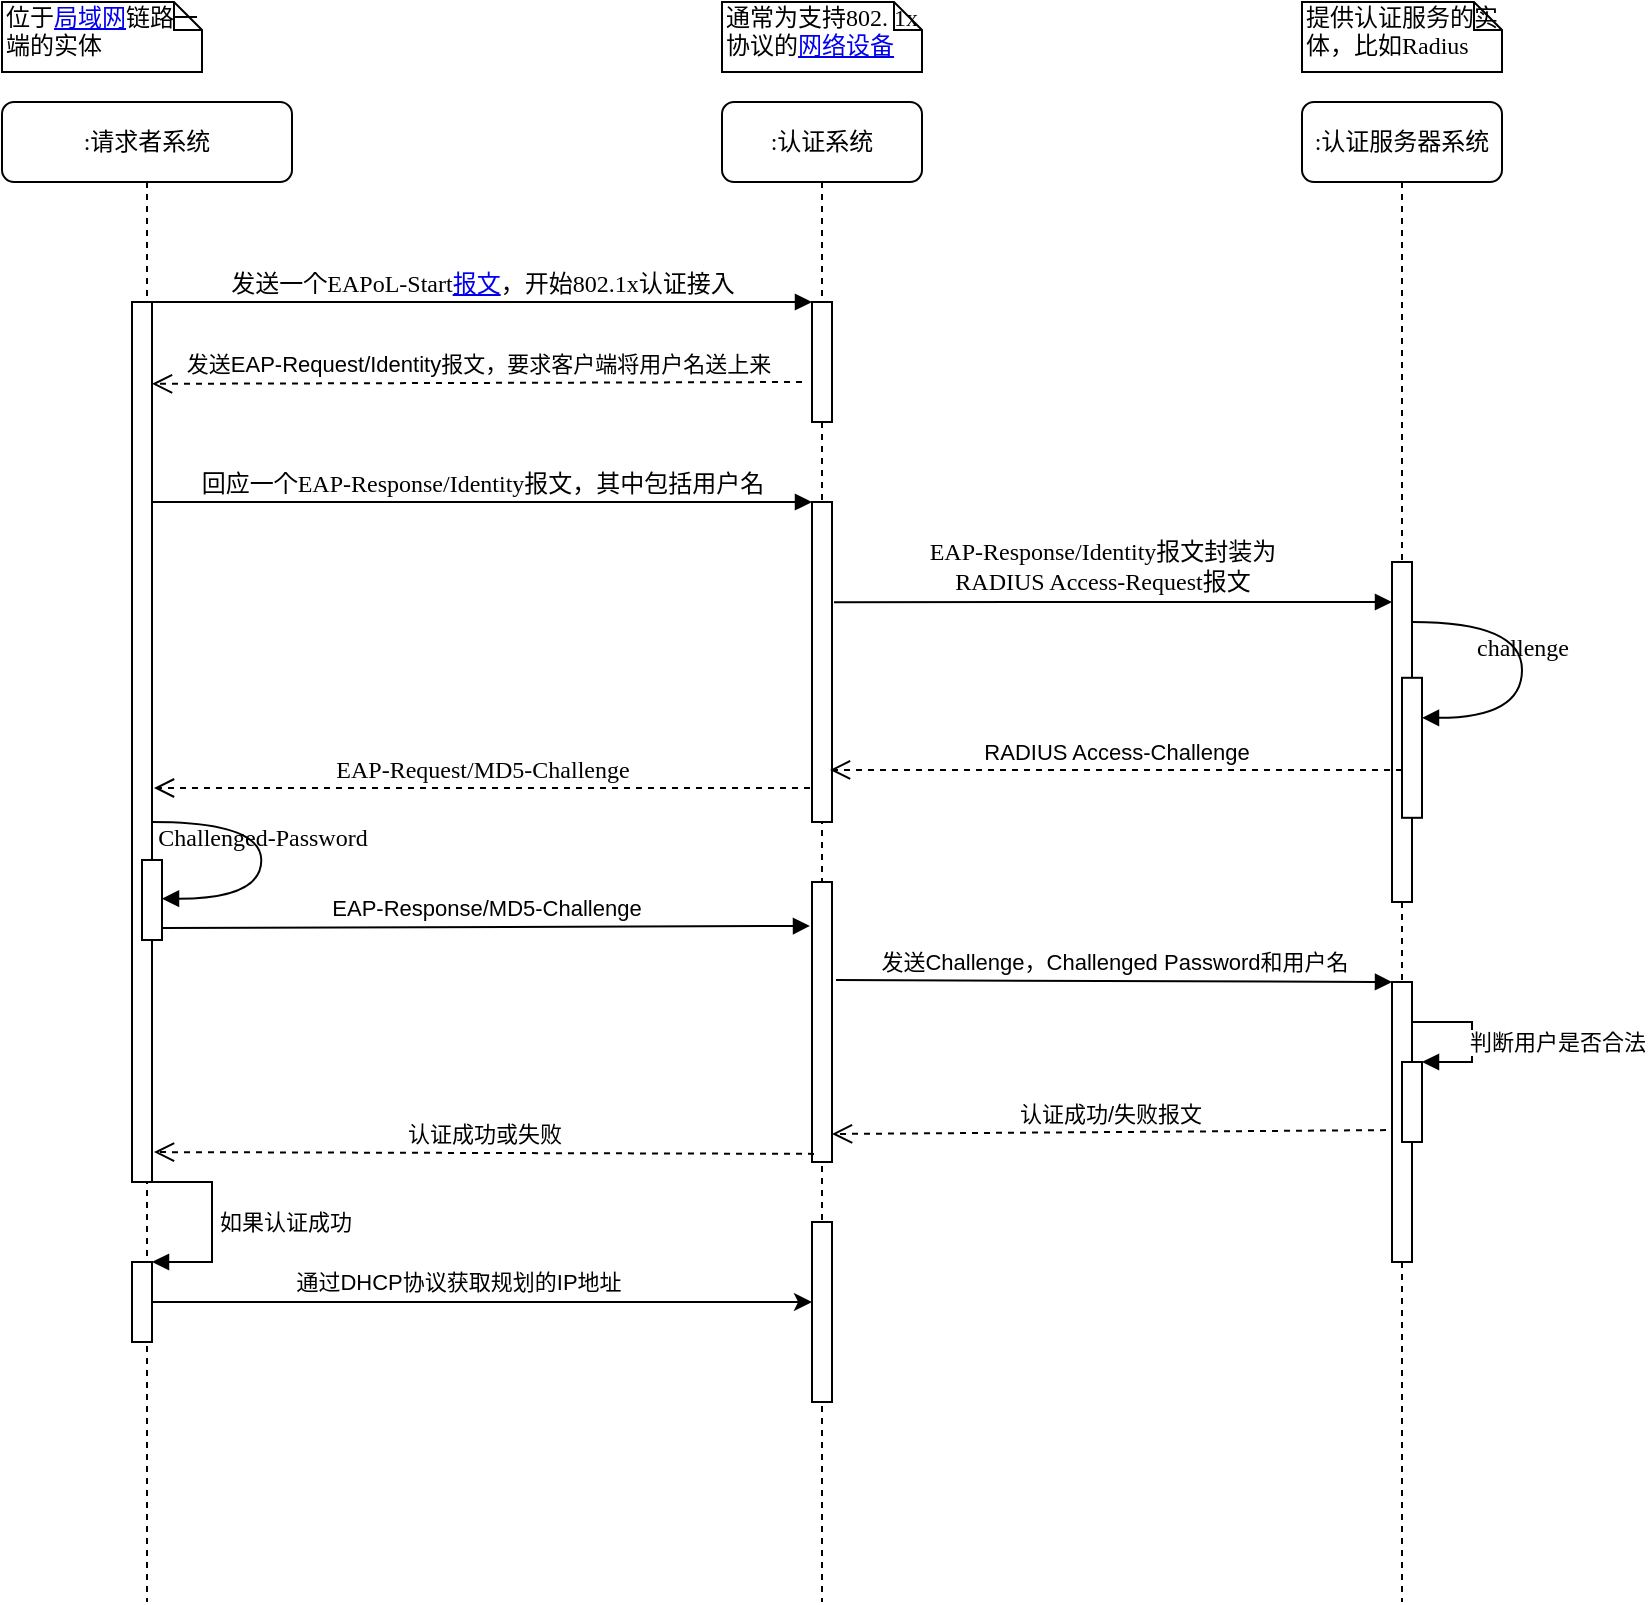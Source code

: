 <mxfile version="14.6.6" type="github">
  <diagram name="Page-1" id="13e1069c-82ec-6db2-03f1-153e76fe0fe0">
    <mxGraphModel dx="1367" dy="680" grid="1" gridSize="10" guides="1" tooltips="1" connect="1" arrows="1" fold="1" page="1" pageScale="1" pageWidth="1100" pageHeight="850" background="#ffffff" math="0" shadow="0">
      <root>
        <mxCell id="0" />
        <mxCell id="1" parent="0" />
        <mxCell id="7baba1c4bc27f4b0-2" value=":认证系统" style="shape=umlLifeline;perimeter=lifelinePerimeter;whiteSpace=wrap;html=1;container=1;collapsible=0;recursiveResize=0;outlineConnect=0;rounded=1;shadow=0;comic=0;labelBackgroundColor=none;strokeWidth=1;fontFamily=Verdana;fontSize=12;align=center;" parent="1" vertex="1">
          <mxGeometry x="460" y="80" width="100" height="750" as="geometry" />
        </mxCell>
        <mxCell id="7baba1c4bc27f4b0-10" value="" style="html=1;points=[];perimeter=orthogonalPerimeter;rounded=0;shadow=0;comic=0;labelBackgroundColor=none;strokeWidth=1;fontFamily=Verdana;fontSize=12;align=center;" parent="7baba1c4bc27f4b0-2" vertex="1">
          <mxGeometry x="45" y="100" width="10" height="60" as="geometry" />
        </mxCell>
        <mxCell id="7baba1c4bc27f4b0-22" value="" style="html=1;points=[];perimeter=orthogonalPerimeter;rounded=0;shadow=0;comic=0;labelBackgroundColor=none;strokeWidth=1;fontFamily=Verdana;fontSize=12;align=center;" parent="7baba1c4bc27f4b0-2" vertex="1">
          <mxGeometry x="45" y="200" width="10" height="160" as="geometry" />
        </mxCell>
        <mxCell id="Eh_B3KTSV3emwL2XMp4S-7" value="" style="html=1;points=[];perimeter=orthogonalPerimeter;rounded=0;shadow=0;comic=0;labelBackgroundColor=none;strokeWidth=1;fontFamily=Verdana;fontSize=12;align=center;" vertex="1" parent="7baba1c4bc27f4b0-2">
          <mxGeometry x="45" y="390" width="10" height="140" as="geometry" />
        </mxCell>
        <mxCell id="Eh_B3KTSV3emwL2XMp4S-23" value="" style="html=1;points=[];perimeter=orthogonalPerimeter;" vertex="1" parent="7baba1c4bc27f4b0-2">
          <mxGeometry x="45" y="560" width="10" height="90" as="geometry" />
        </mxCell>
        <mxCell id="7baba1c4bc27f4b0-3" value=":认证服务器系统" style="shape=umlLifeline;perimeter=lifelinePerimeter;whiteSpace=wrap;html=1;container=1;collapsible=0;recursiveResize=0;outlineConnect=0;rounded=1;shadow=0;comic=0;labelBackgroundColor=none;strokeWidth=1;fontFamily=Verdana;fontSize=12;align=center;" parent="1" vertex="1">
          <mxGeometry x="750" y="80" width="100" height="750" as="geometry" />
        </mxCell>
        <mxCell id="7baba1c4bc27f4b0-13" value="" style="html=1;points=[];perimeter=orthogonalPerimeter;rounded=0;shadow=0;comic=0;labelBackgroundColor=none;strokeWidth=1;fontFamily=Verdana;fontSize=12;align=center;" parent="7baba1c4bc27f4b0-3" vertex="1">
          <mxGeometry x="45" y="230" width="10" height="170" as="geometry" />
        </mxCell>
        <mxCell id="Eh_B3KTSV3emwL2XMp4S-14" value="" style="html=1;points=[];perimeter=orthogonalPerimeter;" vertex="1" parent="7baba1c4bc27f4b0-3">
          <mxGeometry x="45" y="440" width="10" height="140" as="geometry" />
        </mxCell>
        <mxCell id="Eh_B3KTSV3emwL2XMp4S-17" value="" style="html=1;points=[];perimeter=orthogonalPerimeter;" vertex="1" parent="7baba1c4bc27f4b0-3">
          <mxGeometry x="50" y="480" width="10" height="40" as="geometry" />
        </mxCell>
        <mxCell id="Eh_B3KTSV3emwL2XMp4S-18" value="判断用户是否合法" style="edgeStyle=orthogonalEdgeStyle;html=1;align=left;spacingLeft=2;endArrow=block;rounded=0;entryX=1;entryY=0;" edge="1" target="Eh_B3KTSV3emwL2XMp4S-17" parent="7baba1c4bc27f4b0-3">
          <mxGeometry x="0.067" y="-5" relative="1" as="geometry">
            <mxPoint x="55" y="460" as="sourcePoint" />
            <Array as="points">
              <mxPoint x="85" y="460" />
            </Array>
            <mxPoint as="offset" />
          </mxGeometry>
        </mxCell>
        <mxCell id="7baba1c4bc27f4b0-8" value=":请求者系统" style="shape=umlLifeline;perimeter=lifelinePerimeter;whiteSpace=wrap;html=1;container=1;collapsible=0;recursiveResize=0;outlineConnect=0;rounded=1;shadow=0;comic=0;labelBackgroundColor=none;strokeWidth=1;fontFamily=Verdana;fontSize=12;align=center;" parent="1" vertex="1">
          <mxGeometry x="100" y="80" width="145" height="750" as="geometry" />
        </mxCell>
        <mxCell id="7baba1c4bc27f4b0-9" value="" style="html=1;points=[];perimeter=orthogonalPerimeter;rounded=0;shadow=0;comic=0;labelBackgroundColor=none;strokeWidth=1;fontFamily=Verdana;fontSize=12;align=center;" parent="7baba1c4bc27f4b0-8" vertex="1">
          <mxGeometry x="65" y="100" width="10" height="440" as="geometry" />
        </mxCell>
        <mxCell id="7baba1c4bc27f4b0-39" value="&lt;div&gt;Challenged-Password&lt;/div&gt;" style="html=1;verticalAlign=bottom;endArrow=block;labelBackgroundColor=none;fontFamily=Verdana;fontSize=12;elbow=vertical;edgeStyle=orthogonalEdgeStyle;curved=1;entryX=1;entryY=0.286;entryPerimeter=0;exitX=1.038;exitY=0.345;exitPerimeter=0;" parent="7baba1c4bc27f4b0-8" edge="1">
          <mxGeometry relative="1" as="geometry">
            <mxPoint x="75.003" y="360" as="sourcePoint" />
            <mxPoint x="80.003" y="398.333" as="targetPoint" />
            <Array as="points">
              <mxPoint x="129.67" y="360" />
              <mxPoint x="129.67" y="398" />
            </Array>
          </mxGeometry>
        </mxCell>
        <mxCell id="7baba1c4bc27f4b0-37" value="" style="html=1;points=[];perimeter=orthogonalPerimeter;rounded=0;shadow=0;comic=0;labelBackgroundColor=none;strokeWidth=1;fontFamily=Verdana;fontSize=12;align=center;" parent="7baba1c4bc27f4b0-8" vertex="1">
          <mxGeometry x="70" y="379" width="10" height="40" as="geometry" />
        </mxCell>
        <mxCell id="Eh_B3KTSV3emwL2XMp4S-20" value="" style="html=1;points=[];perimeter=orthogonalPerimeter;" vertex="1" parent="7baba1c4bc27f4b0-8">
          <mxGeometry x="65" y="580" width="10" height="40" as="geometry" />
        </mxCell>
        <mxCell id="Eh_B3KTSV3emwL2XMp4S-21" value="如果认证成功" style="edgeStyle=orthogonalEdgeStyle;html=1;align=left;spacingLeft=2;endArrow=block;rounded=0;entryX=1;entryY=0;" edge="1" target="Eh_B3KTSV3emwL2XMp4S-20" parent="7baba1c4bc27f4b0-8">
          <mxGeometry relative="1" as="geometry">
            <mxPoint x="75" y="540" as="sourcePoint" />
            <Array as="points">
              <mxPoint x="105" y="540" />
            </Array>
          </mxGeometry>
        </mxCell>
        <mxCell id="7baba1c4bc27f4b0-23" value="回应一个EAP-Response/Identity报文，其中包括用户名" style="html=1;verticalAlign=bottom;endArrow=block;entryX=0;entryY=0;labelBackgroundColor=none;fontFamily=Verdana;fontSize=12;" parent="1" source="7baba1c4bc27f4b0-9" target="7baba1c4bc27f4b0-22" edge="1">
          <mxGeometry relative="1" as="geometry">
            <mxPoint x="510" y="420" as="sourcePoint" />
          </mxGeometry>
        </mxCell>
        <mxCell id="7baba1c4bc27f4b0-30" value="EAP-Request/MD5-Challenge" style="html=1;verticalAlign=bottom;endArrow=open;dashed=1;endSize=8;labelBackgroundColor=none;fontFamily=Verdana;fontSize=12;edgeStyle=elbowEdgeStyle;elbow=vertical;exitX=-0.1;exitY=0.894;exitDx=0;exitDy=0;exitPerimeter=0;entryX=1.1;entryY=0.552;entryDx=0;entryDy=0;entryPerimeter=0;" parent="1" source="7baba1c4bc27f4b0-22" target="7baba1c4bc27f4b0-9" edge="1">
          <mxGeometry relative="1" as="geometry">
            <mxPoint x="800" y="626" as="targetPoint" />
            <Array as="points" />
          </mxGeometry>
        </mxCell>
        <mxCell id="7baba1c4bc27f4b0-11" value="发送一个EAPoL-Start&lt;a target=&quot;_blank&quot; href=&quot;https://baike.baidu.com/item/%E6%8A%A5%E6%96%87&quot;&gt;报文&lt;/a&gt;，开始802.1x认证接入" style="html=1;verticalAlign=bottom;endArrow=block;entryX=0;entryY=0;labelBackgroundColor=none;fontFamily=Verdana;fontSize=12;edgeStyle=elbowEdgeStyle;elbow=vertical;" parent="1" source="7baba1c4bc27f4b0-9" target="7baba1c4bc27f4b0-10" edge="1">
          <mxGeometry relative="1" as="geometry">
            <mxPoint x="220" y="190" as="sourcePoint" />
          </mxGeometry>
        </mxCell>
        <mxCell id="7baba1c4bc27f4b0-14" value="&lt;div&gt;EAP-Response/Identity报文封装为&lt;/div&gt;&lt;div&gt;RADIUS Access-Request报文&lt;/div&gt;" style="html=1;verticalAlign=bottom;endArrow=block;labelBackgroundColor=none;fontFamily=Verdana;fontSize=12;edgeStyle=elbowEdgeStyle;elbow=vertical;exitX=1.1;exitY=0.313;exitDx=0;exitDy=0;exitPerimeter=0;entryX=0;entryY=0.112;entryDx=0;entryDy=0;entryPerimeter=0;" parent="1" source="7baba1c4bc27f4b0-22" target="7baba1c4bc27f4b0-13" edge="1">
          <mxGeometry x="-0.043" y="1" relative="1" as="geometry">
            <mxPoint x="520" y="300" as="sourcePoint" />
            <mxPoint x="780" y="315" as="targetPoint" />
            <Array as="points">
              <mxPoint x="640" y="330" />
              <mxPoint x="660" y="315" />
            </Array>
            <mxPoint as="offset" />
          </mxGeometry>
        </mxCell>
        <mxCell id="7baba1c4bc27f4b0-34" value="" style="html=1;points=[];perimeter=orthogonalPerimeter;rounded=0;shadow=0;comic=0;labelBackgroundColor=none;strokeWidth=1;fontFamily=Verdana;fontSize=12;align=center;" parent="1" vertex="1">
          <mxGeometry x="800" y="367.9" width="10" height="70" as="geometry" />
        </mxCell>
        <mxCell id="7baba1c4bc27f4b0-35" value="challenge" style="html=1;verticalAlign=bottom;endArrow=block;labelBackgroundColor=none;fontFamily=Verdana;fontSize=12;elbow=vertical;edgeStyle=orthogonalEdgeStyle;curved=1;entryX=1;entryY=0.286;entryPerimeter=0;exitX=1.038;exitY=0.345;exitPerimeter=0;" parent="1" target="7baba1c4bc27f4b0-34" edge="1">
          <mxGeometry relative="1" as="geometry">
            <mxPoint x="805.38" y="340" as="sourcePoint" />
            <mxPoint x="805" y="287.9" as="targetPoint" />
            <Array as="points">
              <mxPoint x="860" y="339.95" />
              <mxPoint x="860" y="387.95" />
            </Array>
          </mxGeometry>
        </mxCell>
        <mxCell id="7baba1c4bc27f4b0-40" value="位于&lt;a target=&quot;_blank&quot; href=&quot;https://baike.baidu.com/item/%E5%B1%80%E5%9F%9F%E7%BD%91&quot;&gt;局域网&lt;/a&gt;链路一端的实体" style="shape=note;whiteSpace=wrap;html=1;size=14;verticalAlign=top;align=left;spacingTop=-6;rounded=0;shadow=0;comic=0;labelBackgroundColor=none;strokeWidth=1;fontFamily=Verdana;fontSize=12" parent="1" vertex="1">
          <mxGeometry x="100" y="30" width="100" height="35" as="geometry" />
        </mxCell>
        <mxCell id="7baba1c4bc27f4b0-41" value="通常为支持802. 1x协议的&lt;a target=&quot;_blank&quot; href=&quot;https://baike.baidu.com/item/%E7%BD%91%E7%BB%9C%E8%AE%BE%E5%A4%87&quot;&gt;网络设备&lt;/a&gt;" style="shape=note;whiteSpace=wrap;html=1;size=14;verticalAlign=top;align=left;spacingTop=-6;rounded=0;shadow=0;comic=0;labelBackgroundColor=none;strokeWidth=1;fontFamily=Verdana;fontSize=12" parent="1" vertex="1">
          <mxGeometry x="460" y="30" width="100" height="35" as="geometry" />
        </mxCell>
        <mxCell id="7baba1c4bc27f4b0-42" value="提供认证服务的实体，比如Radius" style="shape=note;whiteSpace=wrap;html=1;size=14;verticalAlign=top;align=left;spacingTop=-6;rounded=0;shadow=0;comic=0;labelBackgroundColor=none;strokeWidth=1;fontFamily=Verdana;fontSize=12" parent="1" vertex="1">
          <mxGeometry x="750" y="30" width="100" height="35" as="geometry" />
        </mxCell>
        <mxCell id="Eh_B3KTSV3emwL2XMp4S-3" value="发送EAP-Request/Identity报文，要求客户端将用户名送上来" style="html=1;verticalAlign=bottom;endArrow=open;dashed=1;endSize=8;entryX=1;entryY=0.093;entryDx=0;entryDy=0;entryPerimeter=0;" edge="1" parent="1" target="7baba1c4bc27f4b0-9">
          <mxGeometry relative="1" as="geometry">
            <mxPoint x="500" y="220" as="sourcePoint" />
            <mxPoint x="156" y="220" as="targetPoint" />
          </mxGeometry>
        </mxCell>
        <mxCell id="Eh_B3KTSV3emwL2XMp4S-5" value="RADIUS Access-Challenge" style="html=1;verticalAlign=bottom;endArrow=open;dashed=1;endSize=8;entryX=0.9;entryY=0.786;entryDx=0;entryDy=0;entryPerimeter=0;" edge="1" parent="1">
          <mxGeometry relative="1" as="geometry">
            <mxPoint x="800" y="413.95" as="sourcePoint" />
            <mxPoint x="514" y="413.99" as="targetPoint" />
          </mxGeometry>
        </mxCell>
        <mxCell id="Eh_B3KTSV3emwL2XMp4S-10" value="EAP-Response/MD5-Challenge" style="html=1;verticalAlign=bottom;endArrow=block;exitX=1;exitY=0.85;exitDx=0;exitDy=0;exitPerimeter=0;entryX=-0.1;entryY=0.157;entryDx=0;entryDy=0;entryPerimeter=0;" edge="1" parent="1" source="7baba1c4bc27f4b0-37" target="Eh_B3KTSV3emwL2XMp4S-7">
          <mxGeometry width="80" relative="1" as="geometry">
            <mxPoint x="250" y="600" as="sourcePoint" />
            <mxPoint x="500" y="489" as="targetPoint" />
          </mxGeometry>
        </mxCell>
        <mxCell id="Eh_B3KTSV3emwL2XMp4S-15" value="发送Challenge，Challenged Password和用户名" style="html=1;verticalAlign=bottom;endArrow=block;entryX=0;entryY=0;exitX=1.2;exitY=0.35;exitDx=0;exitDy=0;exitPerimeter=0;" edge="1" target="Eh_B3KTSV3emwL2XMp4S-14" parent="1" source="Eh_B3KTSV3emwL2XMp4S-7">
          <mxGeometry relative="1" as="geometry">
            <mxPoint x="725" y="520" as="sourcePoint" />
          </mxGeometry>
        </mxCell>
        <mxCell id="Eh_B3KTSV3emwL2XMp4S-16" value="认证成功/失败报文" style="html=1;verticalAlign=bottom;endArrow=open;dashed=1;endSize=8;exitX=-0.3;exitY=0.529;entryX=1;entryY=0.9;entryDx=0;entryDy=0;entryPerimeter=0;exitDx=0;exitDy=0;exitPerimeter=0;" edge="1" source="Eh_B3KTSV3emwL2XMp4S-14" parent="1" target="Eh_B3KTSV3emwL2XMp4S-7">
          <mxGeometry relative="1" as="geometry">
            <mxPoint x="725" y="596" as="targetPoint" />
          </mxGeometry>
        </mxCell>
        <mxCell id="Eh_B3KTSV3emwL2XMp4S-19" value="认证成功或失败" style="html=1;verticalAlign=bottom;endArrow=open;dashed=1;endSize=8;exitX=0.1;exitY=0.971;exitDx=0;exitDy=0;exitPerimeter=0;entryX=1.1;entryY=0.966;entryDx=0;entryDy=0;entryPerimeter=0;" edge="1" parent="1" source="Eh_B3KTSV3emwL2XMp4S-7" target="7baba1c4bc27f4b0-9">
          <mxGeometry relative="1" as="geometry">
            <mxPoint x="500" y="600" as="sourcePoint" />
            <mxPoint x="420" y="600" as="targetPoint" />
          </mxGeometry>
        </mxCell>
        <mxCell id="Eh_B3KTSV3emwL2XMp4S-24" value="" style="edgeStyle=orthogonalEdgeStyle;rounded=0;orthogonalLoop=1;jettySize=auto;html=1;" edge="1" parent="1" source="Eh_B3KTSV3emwL2XMp4S-20" target="Eh_B3KTSV3emwL2XMp4S-23">
          <mxGeometry relative="1" as="geometry">
            <Array as="points">
              <mxPoint x="420" y="680" />
              <mxPoint x="420" y="680" />
            </Array>
          </mxGeometry>
        </mxCell>
        <mxCell id="Eh_B3KTSV3emwL2XMp4S-26" value="&lt;div&gt;通过DHCP协议获取规划的IP地址&lt;/div&gt;" style="edgeLabel;html=1;align=center;verticalAlign=middle;resizable=0;points=[];" vertex="1" connectable="0" parent="Eh_B3KTSV3emwL2XMp4S-24">
          <mxGeometry x="-0.103" y="-2" relative="1" as="geometry">
            <mxPoint x="5" y="-12" as="offset" />
          </mxGeometry>
        </mxCell>
      </root>
    </mxGraphModel>
  </diagram>
</mxfile>
